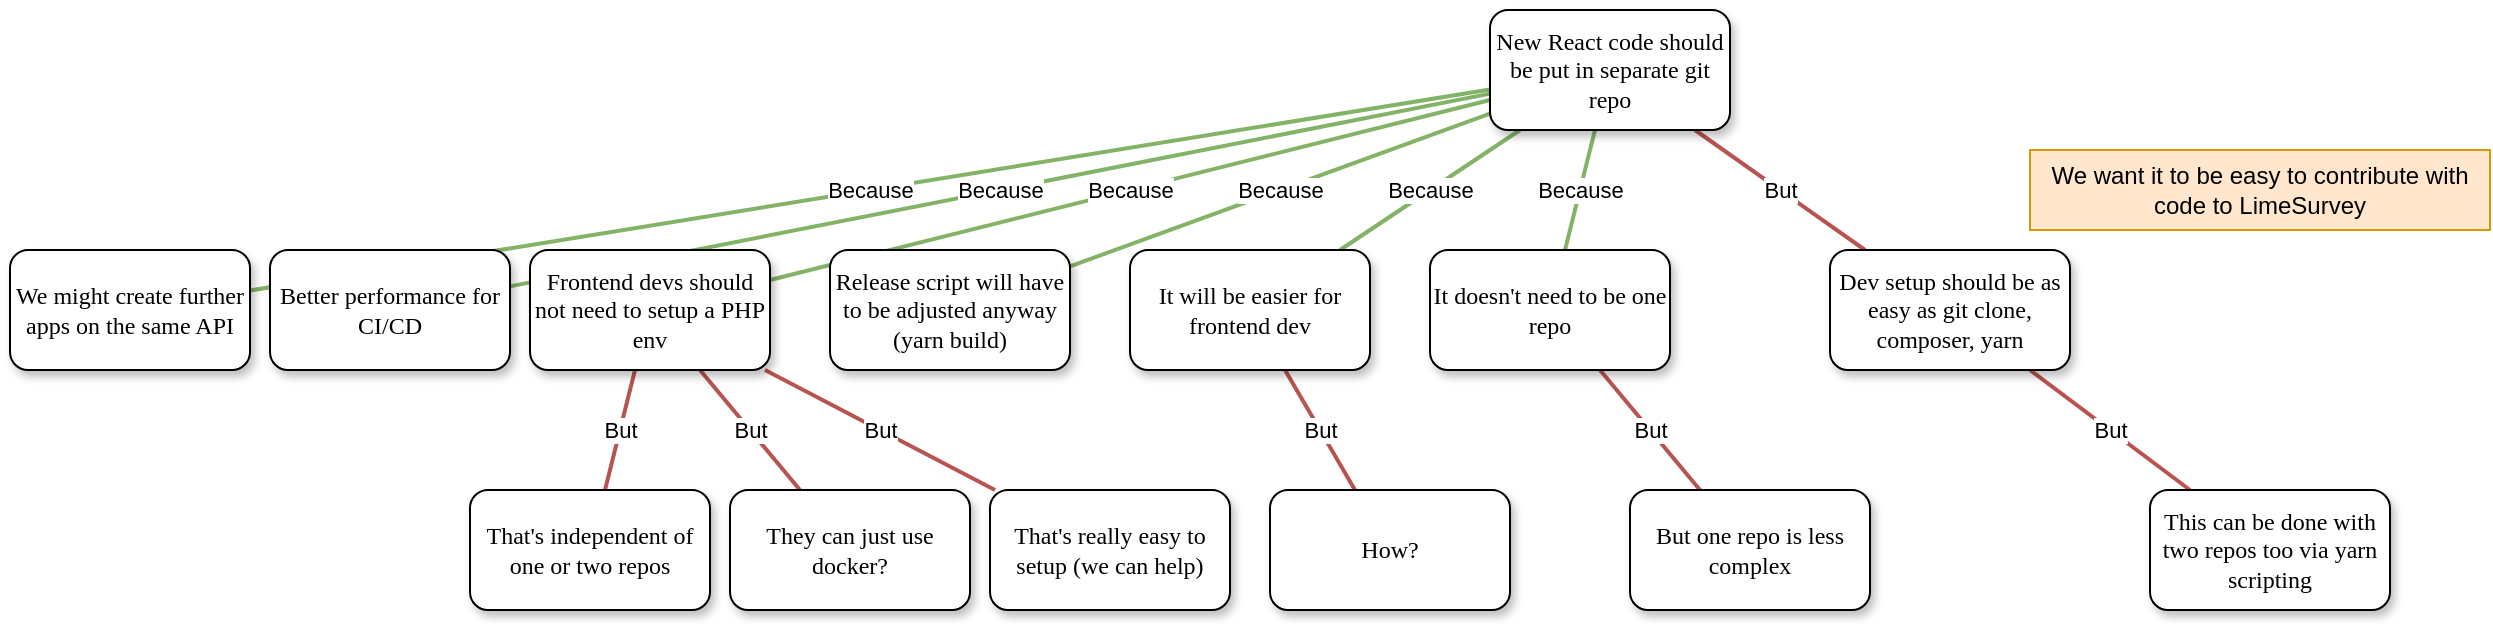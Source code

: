 <mxfile version="20.6.0" type="github">
  <diagram name="Page-1" id="10a91c8b-09ff-31b1-d368-03940ed4cc9e">
    <mxGraphModel dx="2360" dy="709" grid="1" gridSize="10" guides="1" tooltips="1" connect="1" arrows="1" fold="1" page="1" pageScale="1" pageWidth="1100" pageHeight="850" background="none" math="0" shadow="0">
      <root>
        <mxCell id="0" />
        <mxCell id="1" parent="0" />
        <mxCell id="bJKwxyFEZqVPCXt8myTn-4" value="But" style="edgeStyle=none;rounded=0;orthogonalLoop=1;jettySize=auto;html=1;endArrow=none;endFill=0;strokeWidth=2;fillColor=#f8cecc;strokeColor=#b85450;" parent="1" source="62893188c0fa7362-1" target="62893188c0fa7362-3" edge="1">
          <mxGeometry relative="1" as="geometry">
            <mxPoint x="810" y="80" as="targetPoint" />
          </mxGeometry>
        </mxCell>
        <mxCell id="bJKwxyFEZqVPCXt8myTn-6" value="Because" style="edgeStyle=none;rounded=0;orthogonalLoop=1;jettySize=auto;html=1;endArrow=none;endFill=0;strokeWidth=2;fillColor=#d5e8d4;strokeColor=#82b366;" parent="1" source="62893188c0fa7362-1" target="62893188c0fa7362-2" edge="1">
          <mxGeometry relative="1" as="geometry">
            <mxPoint x="530" y="80" as="targetPoint" />
          </mxGeometry>
        </mxCell>
        <mxCell id="YuJeHsp3bGGNzzMNZF0G-3" value="Because" style="rounded=0;orthogonalLoop=1;jettySize=auto;html=1;endArrow=none;endFill=0;fillColor=#d5e8d4;strokeColor=#82b366;strokeWidth=2;" parent="1" source="62893188c0fa7362-1" target="YuJeHsp3bGGNzzMNZF0G-2" edge="1">
          <mxGeometry relative="1" as="geometry" />
        </mxCell>
        <mxCell id="YuJeHsp3bGGNzzMNZF0G-8" value="Because" style="edgeStyle=none;rounded=0;orthogonalLoop=1;jettySize=auto;html=1;endArrow=none;endFill=0;strokeWidth=2;fillColor=#d5e8d4;strokeColor=#82b366;" parent="1" source="62893188c0fa7362-1" target="YuJeHsp3bGGNzzMNZF0G-7" edge="1">
          <mxGeometry relative="1" as="geometry" />
        </mxCell>
        <mxCell id="IcbQRTd9R0Xic-vOwV1Q-2" value="Because" style="rounded=0;orthogonalLoop=1;jettySize=auto;html=1;fillColor=#d5e8d4;strokeColor=#82b366;endArrow=none;endFill=0;strokeWidth=2;" parent="1" source="62893188c0fa7362-1" target="IcbQRTd9R0Xic-vOwV1Q-1" edge="1">
          <mxGeometry relative="1" as="geometry" />
        </mxCell>
        <mxCell id="IcbQRTd9R0Xic-vOwV1Q-4" value="Because" style="edgeStyle=none;rounded=0;orthogonalLoop=1;jettySize=auto;html=1;endArrow=none;endFill=0;fillColor=#d5e8d4;strokeColor=#82b366;strokeWidth=2;" parent="1" source="62893188c0fa7362-1" target="IcbQRTd9R0Xic-vOwV1Q-3" edge="1">
          <mxGeometry relative="1" as="geometry" />
        </mxCell>
        <mxCell id="ZFQu6ULB2wHo0FzYuS6X-2" value="Because" style="rounded=0;orthogonalLoop=1;jettySize=auto;html=1;fillColor=#d5e8d4;strokeColor=#82b366;endArrow=none;endFill=0;strokeWidth=2;" parent="1" source="62893188c0fa7362-1" target="ZFQu6ULB2wHo0FzYuS6X-1" edge="1">
          <mxGeometry relative="1" as="geometry" />
        </mxCell>
        <mxCell id="62893188c0fa7362-1" value="New React code should be put in separate git repo" style="whiteSpace=wrap;html=1;rounded=1;shadow=1;labelBackgroundColor=none;strokeWidth=1;fontFamily=Verdana;fontSize=12;align=center;" parent="1" vertex="1">
          <mxGeometry x="610" y="50" width="120" height="60" as="geometry" />
        </mxCell>
        <mxCell id="YuJeHsp3bGGNzzMNZF0G-6" value="But" style="edgeStyle=none;rounded=0;orthogonalLoop=1;jettySize=auto;html=1;endArrow=none;endFill=0;strokeWidth=2;fillColor=#f8cecc;strokeColor=#b85450;" parent="1" source="62893188c0fa7362-2" target="YuJeHsp3bGGNzzMNZF0G-5" edge="1">
          <mxGeometry relative="1" as="geometry" />
        </mxCell>
        <mxCell id="62893188c0fa7362-2" value="It will be easier for frontend dev" style="whiteSpace=wrap;html=1;rounded=1;shadow=1;labelBackgroundColor=none;strokeWidth=1;fontFamily=Verdana;fontSize=12;align=center;" parent="1" vertex="1">
          <mxGeometry x="430" y="170" width="120" height="60" as="geometry" />
        </mxCell>
        <mxCell id="bJKwxyFEZqVPCXt8myTn-2" value="But" style="rounded=0;orthogonalLoop=1;jettySize=auto;html=1;strokeWidth=2;endArrow=none;endFill=0;fillColor=#f8cecc;strokeColor=#b85450;" parent="1" source="62893188c0fa7362-3" target="bJKwxyFEZqVPCXt8myTn-1" edge="1">
          <mxGeometry relative="1" as="geometry" />
        </mxCell>
        <mxCell id="62893188c0fa7362-3" value="Dev setup should be as easy as git clone, composer, yarn" style="whiteSpace=wrap;html=1;rounded=1;shadow=1;labelBackgroundColor=none;strokeWidth=1;fontFamily=Verdana;fontSize=12;align=center;" parent="1" vertex="1">
          <mxGeometry x="780" y="170" width="120" height="60" as="geometry" />
        </mxCell>
        <mxCell id="bJKwxyFEZqVPCXt8myTn-1" value="This can be done with two repos too via yarn scripting" style="whiteSpace=wrap;html=1;rounded=1;shadow=1;labelBackgroundColor=none;strokeWidth=1;fontFamily=Verdana;fontSize=12;align=center;" parent="1" vertex="1">
          <mxGeometry x="940" y="290" width="120" height="60" as="geometry" />
        </mxCell>
        <mxCell id="YuJeHsp3bGGNzzMNZF0G-2" value="Release script will have to be adjusted anyway (yarn build)" style="whiteSpace=wrap;html=1;rounded=1;shadow=1;labelBackgroundColor=none;strokeWidth=1;fontFamily=Verdana;fontSize=12;align=center;" parent="1" vertex="1">
          <mxGeometry x="280" y="170" width="120" height="60" as="geometry" />
        </mxCell>
        <mxCell id="YuJeHsp3bGGNzzMNZF0G-4" value="We want it to be easy to contribute with code to LimeSurvey" style="text;html=1;strokeColor=#d79b00;fillColor=#ffe6cc;align=center;verticalAlign=middle;whiteSpace=wrap;rounded=0;" parent="1" vertex="1">
          <mxGeometry x="880" y="120" width="230" height="40" as="geometry" />
        </mxCell>
        <mxCell id="YuJeHsp3bGGNzzMNZF0G-5" value="How?" style="whiteSpace=wrap;html=1;rounded=1;shadow=1;labelBackgroundColor=none;strokeWidth=1;fontFamily=Verdana;fontSize=12;align=center;" parent="1" vertex="1">
          <mxGeometry x="500" y="290" width="120" height="60" as="geometry" />
        </mxCell>
        <mxCell id="YuJeHsp3bGGNzzMNZF0G-10" value="But" style="edgeStyle=none;rounded=0;orthogonalLoop=1;jettySize=auto;html=1;endArrow=none;endFill=0;strokeWidth=2;fillColor=#f8cecc;strokeColor=#b85450;" parent="1" source="YuJeHsp3bGGNzzMNZF0G-7" target="YuJeHsp3bGGNzzMNZF0G-9" edge="1">
          <mxGeometry relative="1" as="geometry" />
        </mxCell>
        <mxCell id="YuJeHsp3bGGNzzMNZF0G-12" value="But" style="edgeStyle=none;rounded=0;orthogonalLoop=1;jettySize=auto;html=1;endArrow=none;endFill=0;strokeWidth=2;fillColor=#f8cecc;strokeColor=#b85450;" parent="1" source="YuJeHsp3bGGNzzMNZF0G-7" target="YuJeHsp3bGGNzzMNZF0G-11" edge="1">
          <mxGeometry relative="1" as="geometry" />
        </mxCell>
        <mxCell id="YuJeHsp3bGGNzzMNZF0G-14" value="But" style="edgeStyle=none;rounded=0;orthogonalLoop=1;jettySize=auto;html=1;endArrow=none;endFill=0;strokeWidth=2;fillColor=#f8cecc;strokeColor=#b85450;" parent="1" source="YuJeHsp3bGGNzzMNZF0G-7" target="YuJeHsp3bGGNzzMNZF0G-13" edge="1">
          <mxGeometry relative="1" as="geometry" />
        </mxCell>
        <mxCell id="YuJeHsp3bGGNzzMNZF0G-7" value="Frontend devs should not need to setup a PHP env" style="whiteSpace=wrap;html=1;rounded=1;shadow=1;labelBackgroundColor=none;strokeWidth=1;fontFamily=Verdana;fontSize=12;align=center;" parent="1" vertex="1">
          <mxGeometry x="130" y="170" width="120" height="60" as="geometry" />
        </mxCell>
        <mxCell id="YuJeHsp3bGGNzzMNZF0G-9" value="They can just use docker?" style="whiteSpace=wrap;html=1;rounded=1;shadow=1;labelBackgroundColor=none;strokeWidth=1;fontFamily=Verdana;fontSize=12;align=center;" parent="1" vertex="1">
          <mxGeometry x="230" y="290" width="120" height="60" as="geometry" />
        </mxCell>
        <mxCell id="YuJeHsp3bGGNzzMNZF0G-11" value="That&#39;s really easy to setup (we can help)" style="whiteSpace=wrap;html=1;rounded=1;shadow=1;labelBackgroundColor=none;strokeWidth=1;fontFamily=Verdana;fontSize=12;align=center;" parent="1" vertex="1">
          <mxGeometry x="360" y="290" width="120" height="60" as="geometry" />
        </mxCell>
        <mxCell id="YuJeHsp3bGGNzzMNZF0G-13" value="That&#39;s independent of one or two repos" style="whiteSpace=wrap;html=1;rounded=1;shadow=1;labelBackgroundColor=none;strokeWidth=1;fontFamily=Verdana;fontSize=12;align=center;" parent="1" vertex="1">
          <mxGeometry x="100" y="290" width="120" height="60" as="geometry" />
        </mxCell>
        <mxCell id="P6A72zB2mjlD6IzDREqD-5" value="But" style="rounded=0;orthogonalLoop=1;jettySize=auto;html=1;strokeWidth=2;endArrow=none;endFill=0;fillColor=#f8cecc;strokeColor=#b85450;" edge="1" parent="1" source="IcbQRTd9R0Xic-vOwV1Q-1" target="P6A72zB2mjlD6IzDREqD-4">
          <mxGeometry relative="1" as="geometry" />
        </mxCell>
        <mxCell id="IcbQRTd9R0Xic-vOwV1Q-1" value="It doesn&#39;t need to be one repo" style="whiteSpace=wrap;html=1;rounded=1;shadow=1;labelBackgroundColor=none;strokeWidth=1;fontFamily=Verdana;fontSize=12;align=center;" parent="1" vertex="1">
          <mxGeometry x="580" y="170" width="120" height="60" as="geometry" />
        </mxCell>
        <mxCell id="IcbQRTd9R0Xic-vOwV1Q-3" value="Better performance for CI/CD" style="whiteSpace=wrap;html=1;rounded=1;shadow=1;labelBackgroundColor=none;strokeWidth=1;fontFamily=Verdana;fontSize=12;align=center;" parent="1" vertex="1">
          <mxGeometry y="170" width="120" height="60" as="geometry" />
        </mxCell>
        <mxCell id="ZFQu6ULB2wHo0FzYuS6X-1" value="We might create further apps on the same API" style="whiteSpace=wrap;html=1;rounded=1;shadow=1;labelBackgroundColor=none;strokeWidth=1;fontFamily=Verdana;fontSize=12;align=center;" parent="1" vertex="1">
          <mxGeometry x="-130" y="170" width="120" height="60" as="geometry" />
        </mxCell>
        <mxCell id="P6A72zB2mjlD6IzDREqD-4" value="But one repo is less complex" style="whiteSpace=wrap;html=1;rounded=1;shadow=1;labelBackgroundColor=none;strokeWidth=1;fontFamily=Verdana;fontSize=12;align=center;" vertex="1" parent="1">
          <mxGeometry x="680" y="290" width="120" height="60" as="geometry" />
        </mxCell>
      </root>
    </mxGraphModel>
  </diagram>
</mxfile>

